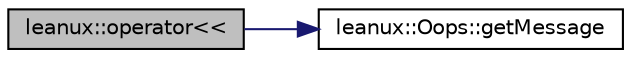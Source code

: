 digraph "leanux::operator&lt;&lt;"
{
 // LATEX_PDF_SIZE
  bgcolor="transparent";
  edge [fontname="Helvetica",fontsize="10",labelfontname="Helvetica",labelfontsize="10"];
  node [fontname="Helvetica",fontsize="10",shape=record];
  rankdir="LR";
  Node1 [label="leanux::operator\<\<",height=0.2,width=0.4,color="black", fillcolor="grey75", style="filled", fontcolor="black",tooltip="Write an Oops to a stream."];
  Node1 -> Node2 [color="midnightblue",fontsize="10",style="solid",fontname="Helvetica"];
  Node2 [label="leanux::Oops::getMessage",height=0.2,width=0.4,color="black",URL="$classleanux_1_1Oops.html#a144d78069f0bb6388bbd1db6385418d2",tooltip="Get the Oops message."];
}
